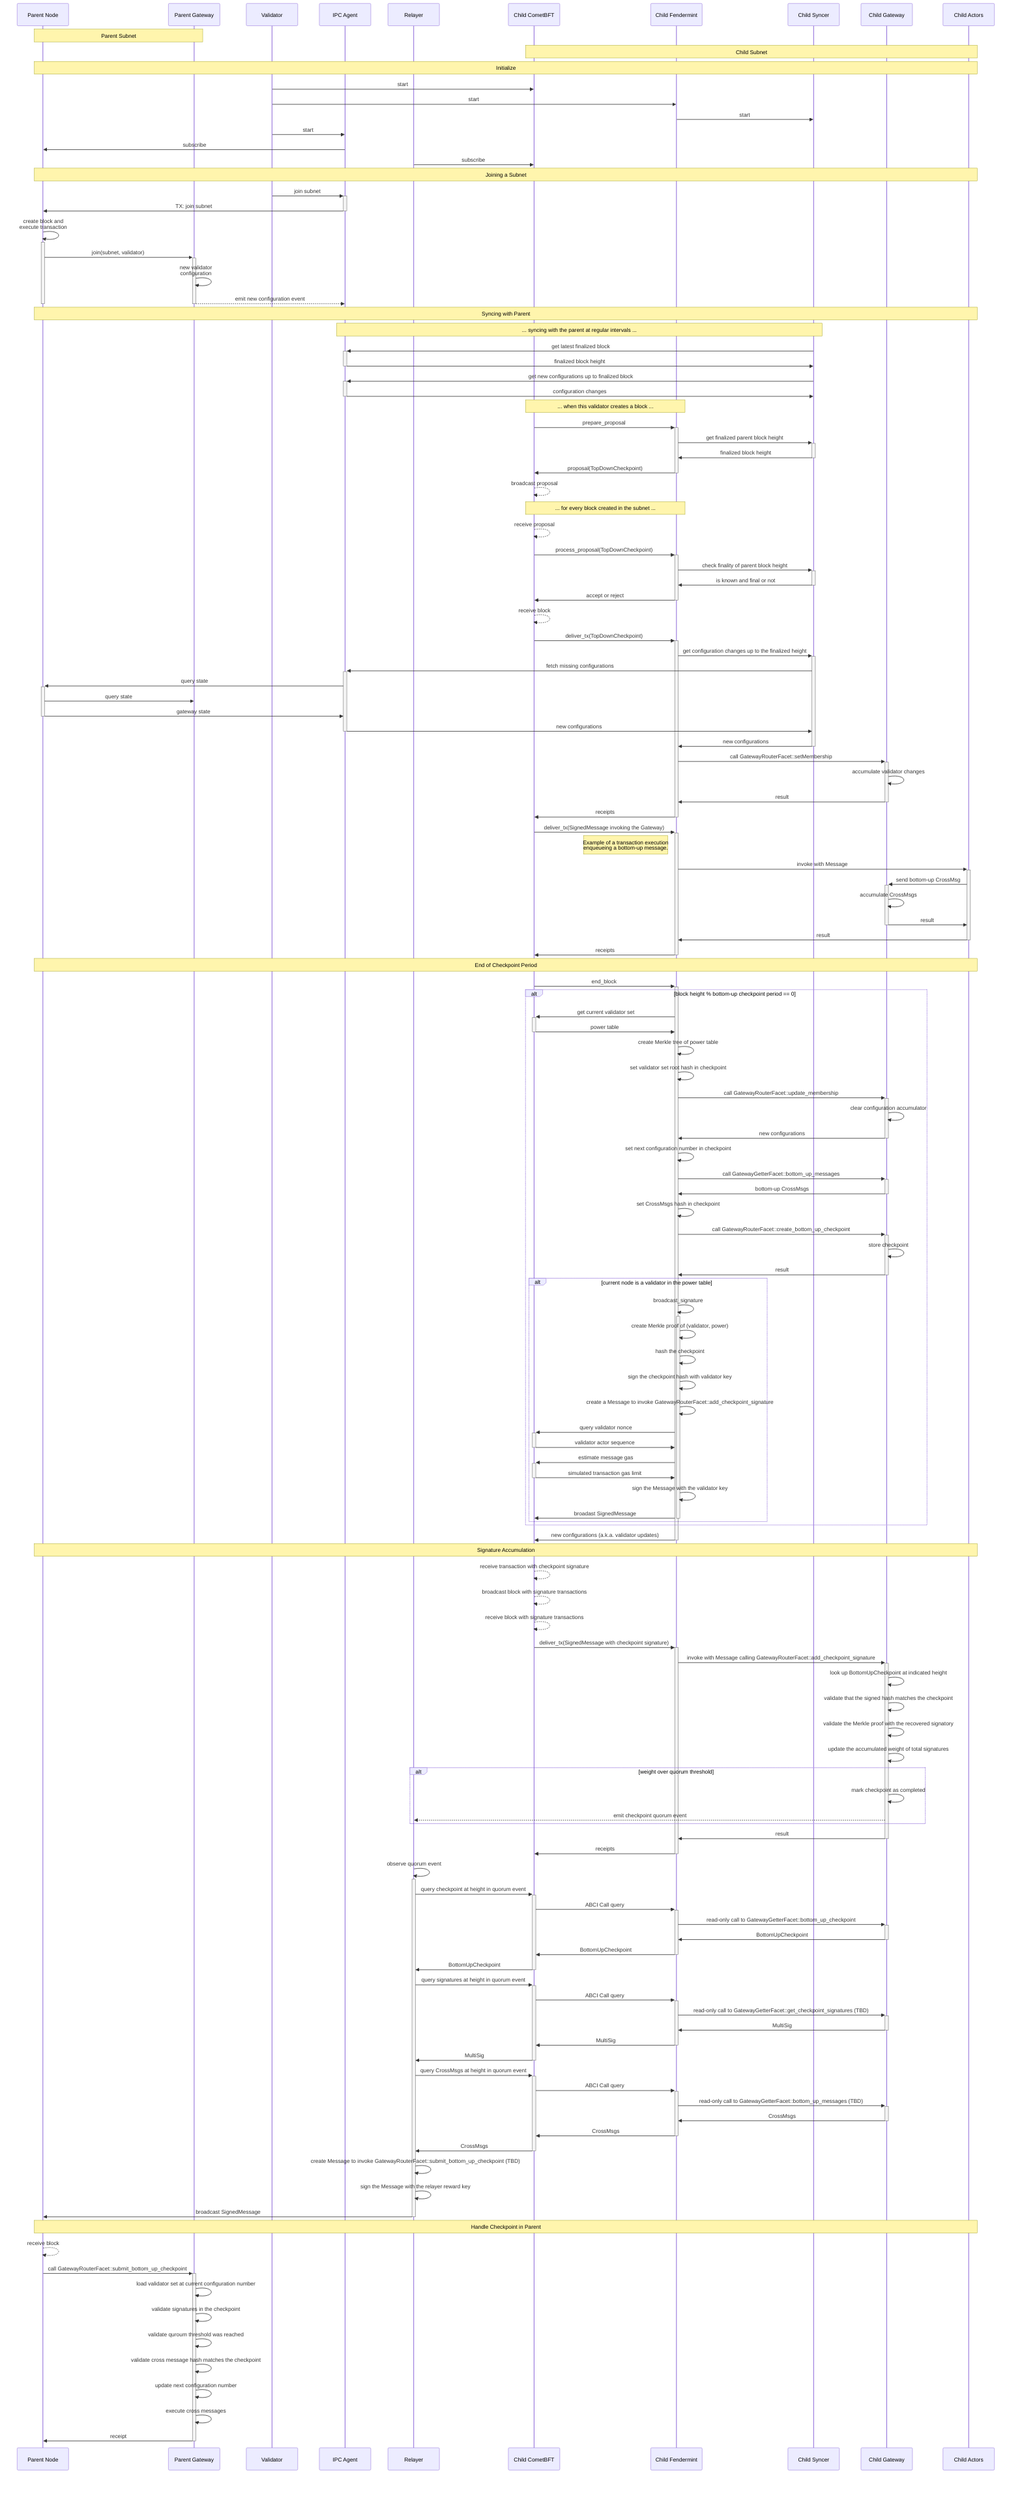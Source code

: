 sequenceDiagram
    participant ParentNode as Parent Node
    participant ParentGateway as Parent Gateway
    participant Validator as Validator
    participant IPCAgent as IPC Agent
    participant Relayer as Relayer
    participant ChildCometBFT as Child CometBFT
    participant ChildFendermint as Child Fendermint
    participant ChildSyncer as Child Syncer
    participant ChildGateway as Child Gateway
    participant ChildActors as Child Actors

    Note over ParentNode, ParentGateway: Parent Subnet
    Note over ChildCometBFT, ChildActors: Child Subnet

    %% Initialize
    Note over ParentNode, ChildActors: Initialize

    Validator->>ChildCometBFT: start
    Validator->>ChildFendermint: start
    ChildFendermint->>ChildSyncer: start
    Validator->>IPCAgent: start
    IPCAgent->>ParentNode: subscribe
    Relayer->>ChildCometBFT: subscribe

    %% Joining a Subnet
    Note over ParentNode, ChildActors: Joining a Subnet

    Validator->>+IPCAgent: join subnet
    IPCAgent->>-ParentNode: TX: join subnet
    ParentNode->>+ParentNode: create block and<br/>execute transaction
    ParentNode->>+ParentGateway: join(subnet, validator)
    ParentGateway->>ParentGateway: new validator<br/>configuration
    ParentGateway-->>IPCAgent: emit new configuration event
    deactivate ParentGateway
    deactivate ParentNode

    %% Syncing with Parent
    Note over ParentNode, ChildActors: Syncing with Parent
    Note over ChildSyncer, IPCAgent: ... syncing with the parent at regular intervals ...

    ChildSyncer->>+IPCAgent: get latest finalized block
    IPCAgent->>-ChildSyncer: finalized block height

    ChildSyncer->>+IPCAgent: get new configurations up to finalized block
    IPCAgent->>-ChildSyncer: configuration changes

    Note over ChildCometBFT, ChildFendermint: ... when this validator creates a block ...

    ChildCometBFT->>+ChildFendermint: prepare_proposal
    ChildFendermint->>+ChildSyncer: get finalized parent block height
    ChildSyncer->>-ChildFendermint: finalized block height
    ChildFendermint->>-ChildCometBFT: proposal(TopDownCheckpoint)
    ChildCometBFT-->>ChildCometBFT: broadcast proposal

    Note over ChildCometBFT, ChildFendermint: ... for every block created in the subnet ...

    ChildCometBFT-->>ChildCometBFT: receive proposal
    ChildCometBFT->>+ChildFendermint: process_proposal(TopDownCheckpoint)
    ChildFendermint->>+ChildSyncer: check finality of parent block height
    ChildSyncer->>-ChildFendermint: is known and final or not
    ChildFendermint->>-ChildCometBFT: accept or reject

    ChildCometBFT-->>ChildCometBFT: receive block

    ChildCometBFT->>+ChildFendermint: deliver_tx(TopDownCheckpoint)
    ChildFendermint->>+ChildSyncer: get configuration changes up to the finalized height
    ChildSyncer->>+IPCAgent: fetch missing configurations
    IPCAgent->>+ParentNode: query state
    ParentNode->>ParentGateway: query state
    ParentNode->>-IPCAgent: gateway state
    IPCAgent->>-ChildSyncer: new configurations
    ChildSyncer->>-ChildFendermint: new configurations
    ChildFendermint->>+ChildGateway: call GatewayRouterFacet::setMembership
    ChildGateway->>ChildGateway: accumulate validator changes
    ChildGateway->>-ChildFendermint: result
    ChildFendermint->>-ChildCometBFT: receipts

    ChildCometBFT->>+ChildFendermint: deliver_tx(SignedMessage invoking the Gateway)
    Note left of ChildFendermint: Example of a transaction execution<br/>enqueueing a bottom-up message.
    ChildFendermint->>+ChildActors: invoke with Message
    ChildActors->>+ChildGateway: send bottom-up CrossMsg
    ChildGateway->>ChildGateway: accumulate CrossMsgs
    ChildGateway->>-ChildActors: result
    ChildActors->>-ChildFendermint: result
    ChildFendermint->>-ChildCometBFT: receipts

    %% End of Checkpoint Period
    Note over ParentNode, ChildActors: End of Checkpoint Period

    ChildCometBFT->>+ChildFendermint: end_block
    alt block height % bottom-up checkpoint period == 0
        ChildFendermint->>+ChildCometBFT: get current validator set
        ChildCometBFT->>-ChildFendermint: power table
        ChildFendermint->>ChildFendermint: create Merkle tree of power table
        ChildFendermint->>ChildFendermint: set validator set root hash in checkpoint

        ChildFendermint->>+ChildGateway: call GatewayRouterFacet::update_membership
        ChildGateway->>ChildGateway: clear configuration accumulator
        ChildGateway->>-ChildFendermint: new configurations
        ChildFendermint->>ChildFendermint: set next configuration number in checkpoint

        ChildFendermint->>+ChildGateway: call GatewayGetterFacet::bottom_up_messages
        ChildGateway->>-ChildFendermint: bottom-up CrossMsgs
        ChildFendermint->>ChildFendermint: set CrossMsgs hash in checkpoint

        ChildFendermint->>+ChildGateway: call GatewayRouterFacet::create_bottom_up_checkpoint
        ChildGateway->>ChildGateway: store checkpoint
        ChildGateway->>-ChildFendermint: result

        alt current node is a validator in the power table
            ChildFendermint->>+ChildFendermint: broadcast_signature
            ChildFendermint->>ChildFendermint: create Merkle proof of (validator, power)
            ChildFendermint->>ChildFendermint: hash the checkpoint
            ChildFendermint->>ChildFendermint: sign the checkpoint hash with validator key
            ChildFendermint->>ChildFendermint: create a Message to invoke GatewayRouterFacet::add_checkpoint_signature
            ChildFendermint->>+ChildCometBFT: query validator nonce
            ChildCometBFT->>-ChildFendermint: validator actor sequence
            ChildFendermint->>+ChildCometBFT: estimate message gas
            ChildCometBFT->>-ChildFendermint: simulated transaction gas limit
            ChildFendermint->>ChildFendermint: sign the Message with the validator key
            ChildFendermint->>-ChildCometBFT: broadast SignedMessage
        end
    end
    ChildFendermint->>-ChildCometBFT: new configurations (a.k.a. validator updates)

    %% Signature Accumulation
    Note over ParentNode, ChildActors: Signature Accumulation

    ChildCometBFT-->>ChildCometBFT: receive transaction with checkpoint signature
    ChildCometBFT-->>ChildCometBFT: broadcast block with signature transactions
    ChildCometBFT-->>ChildCometBFT: receive block with signature transactions

    ChildCometBFT->>+ChildFendermint: deliver_tx(SignedMessage with checkpoint signature)
    ChildFendermint->>+ChildGateway: invoke with Message calling GatewayRouterFacet::add_checkpoint_signature
    ChildGateway->>ChildGateway: look up BottomUpCheckpoint at indicated height
    ChildGateway->>ChildGateway: validate that the signed hash matches the checkpoint
    ChildGateway->>ChildGateway: validate the Merkle proof with the recovered signatory
    ChildGateway->>ChildGateway: update the accumulated weight of total signatures
    alt weight over quorum threshold
        ChildGateway->>ChildGateway: mark checkpoint as completed
        ChildGateway-->>Relayer: emit checkpoint quorum event
    end
    ChildGateway->>-ChildFendermint: result
    ChildFendermint->>-ChildCometBFT: receipts

    Relayer->>+Relayer: observe quorum event
    Relayer->>+ChildCometBFT: query checkpoint at height in quorum event
    ChildCometBFT->>+ChildFendermint: ABCI Call query
    ChildFendermint->>+ChildGateway: read-only call to GatewayGetterFacet::bottom_up_checkpoint
    ChildGateway->>-ChildFendermint: BottomUpCheckpoint
    ChildFendermint->>-ChildCometBFT: BottomUpCheckpoint
    ChildCometBFT->>-Relayer: BottomUpCheckpoint

    Relayer->>+ChildCometBFT: query signatures at height in quorum event
    ChildCometBFT->>+ChildFendermint: ABCI Call query
    ChildFendermint->>+ChildGateway: read-only call to GatewayGetterFacet::get_checkpoint_signatures (TBD)
    ChildGateway->>-ChildFendermint: MultiSig
    ChildFendermint->>-ChildCometBFT: MultiSig
    ChildCometBFT->>-Relayer: MultiSig

    Relayer->>+ChildCometBFT: query CrossMsgs at height in quorum event
    ChildCometBFT->>+ChildFendermint: ABCI Call query
    ChildFendermint->>+ChildGateway: read-only call to GatewayGetterFacet::bottom_up_messages (TBD)
    ChildGateway->>-ChildFendermint: CrossMsgs
    ChildFendermint->>-ChildCometBFT: CrossMsgs
    ChildCometBFT->>-Relayer: CrossMsgs

    Relayer->>Relayer: create Message to invoke GatewayRouterFacet::submit_bottom_up_checkpoint (TBD)
    Relayer->>Relayer: sign the Message with the relayer reward key
    Relayer->>-ParentNode: broadcast SignedMessage

    %% Handle Checkpoint in Parent
    Note over ParentNode, ChildActors: Handle Checkpoint in Parent

    ParentNode-->>ParentNode: receive block

    ParentNode->>+ParentGateway: call GatewayRouterFacet::submit_bottom_up_checkpoint
    ParentGateway->>ParentGateway: load validator set at current configuration number
    ParentGateway->>ParentGateway: validate signatures in the checkpoint
    ParentGateway->>ParentGateway: validate quroum threshold was reached
    ParentGateway->>ParentGateway: validate cross message hash matches the checkpoint
    ParentGateway->>ParentGateway: update next configuration number
    ParentGateway->>ParentGateway: execute cross messages
    ParentGateway->>-ParentNode: receipt